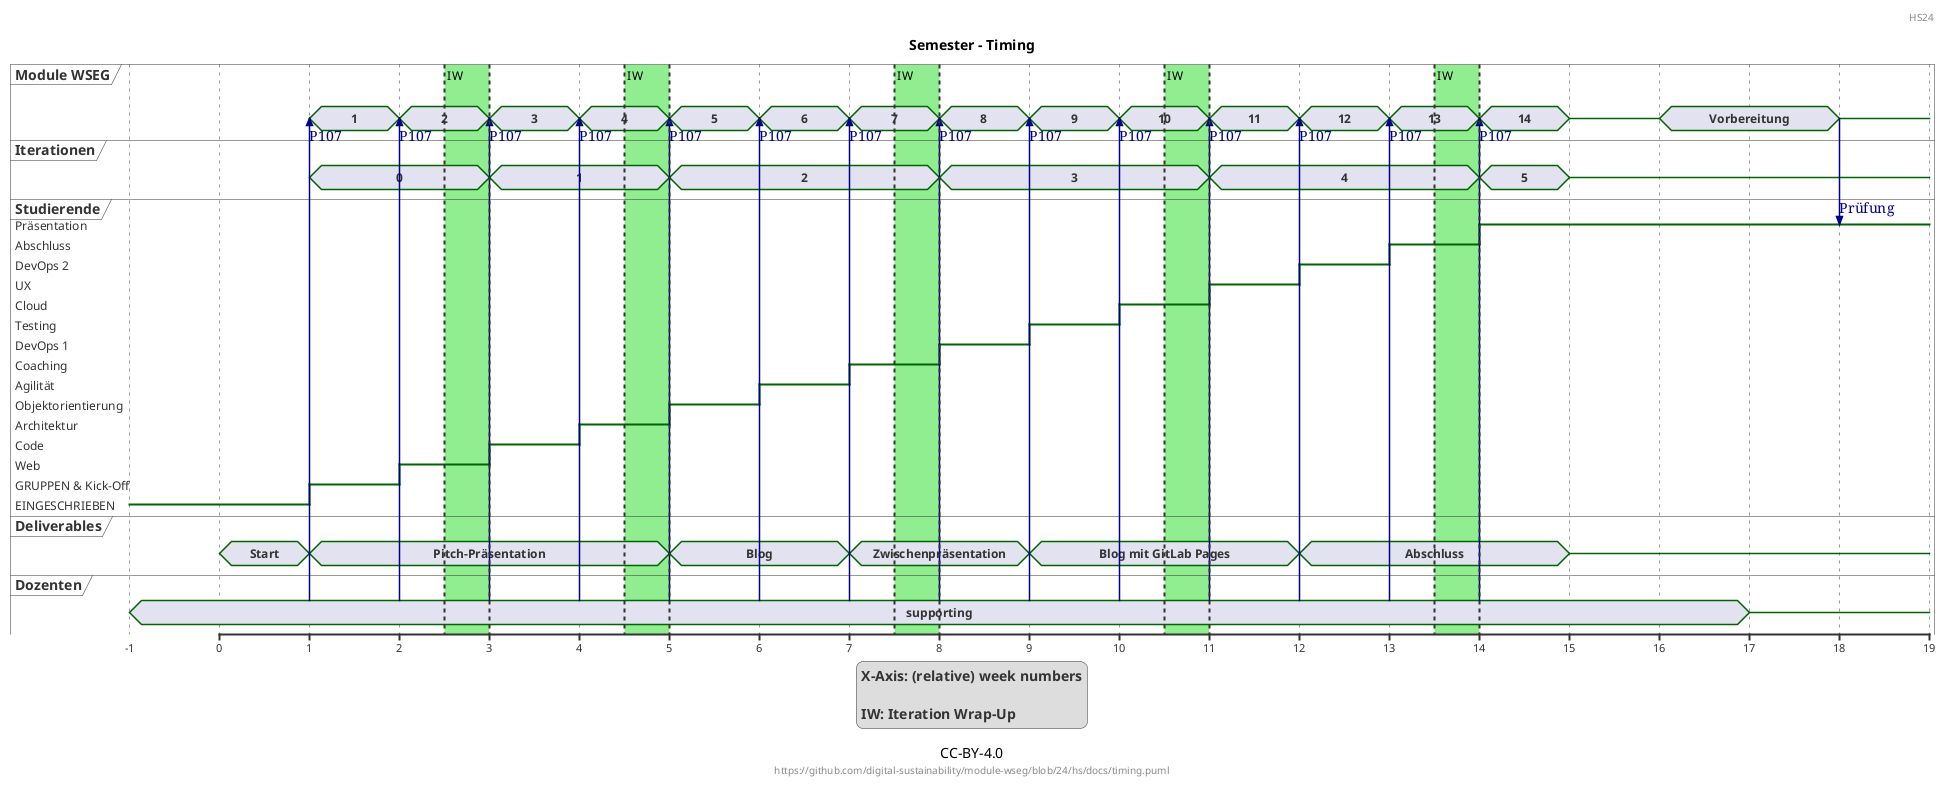 @startuml
Title Semester - Timing
header: HS24
footer: "https://github.com/digital-sustainability/module-wseg/blob/24/hs/docs/timing.puml"
caption CC-BY-4.0

legend
X-Axis: (relative) week numbers

IW: Iteration Wrap-Up
end legend

concise "Module WSEG" as module
concise "Iterationen" as iter
robust "Studierende" as studi
concise "Deliverables" as tasks
concise "Dozenten" as dozent
scale 1 as 90 pixels

@-1
studi is EINGESCHRIEBEN
dozent is supporting

@+1
tasks is Start

@1
dozent -> module: P107
module is "1"
iter is "0"
tasks is "Pitch-Präsentation"
studi is "GRUPPEN & Kick-Off"

@+1
dozent -> module: P107
module is "2"
studi is "Web"

@+1
dozent -> module: P107
iter is "1"
module is "3"
studi is "Code"

@+1
dozent -> module: P107
module is "4"
studi is "Architektur"

@+1
dozent -> module: P107
module is "5"
iter is "2"
tasks is "Blog"
studi is "Objektorientierung"

@+1
dozent -> module: P107
module is "6"
studi is "Agilität"

@+1
dozent -> module: P107
module is "7"
tasks is "Zwischenpräsentation"
studi is "Coaching"

@+1
dozent -> module: P107
module is "8 "
iter is "3"
studi is "DevOps 1"

@+1
dozent -> module: P107
module is "9"
studi is "Testing"
tasks is "Blog mit GitLab Pages"

@+1
dozent -> module: P107
module is "10"
studi is "Cloud"

@+1
dozent -> module: P107
module is "11"
iter is "4"
studi is "UX"

@+1
dozent -> module: P107
module is "12"
studi is "DevOps 2"
tasks is "Abschluss"

@+1
dozent -> module: P107
module is "13"
studi is "Abschluss"

@+1
dozent -> module: P107
module is "14"
iter is "5"
studi is "Präsentation"

@+1
module is {-}
iter is {-}
tasks is {-}

@+1
module is Vorbereitung

@+1
dozent is {-}

@+1
module -> studi: Prüfung
module is {-}

highlight 2.5 to 3 #lightgreen : IW
highlight 4.5 to 5 #lightgreen : IW
highlight 7.5 to 8 #lightgreen : IW
highlight 10.5 to 11 #lightgreen : IW
highlight 13.5 to 14 #lightgreen : IW

@enduml
